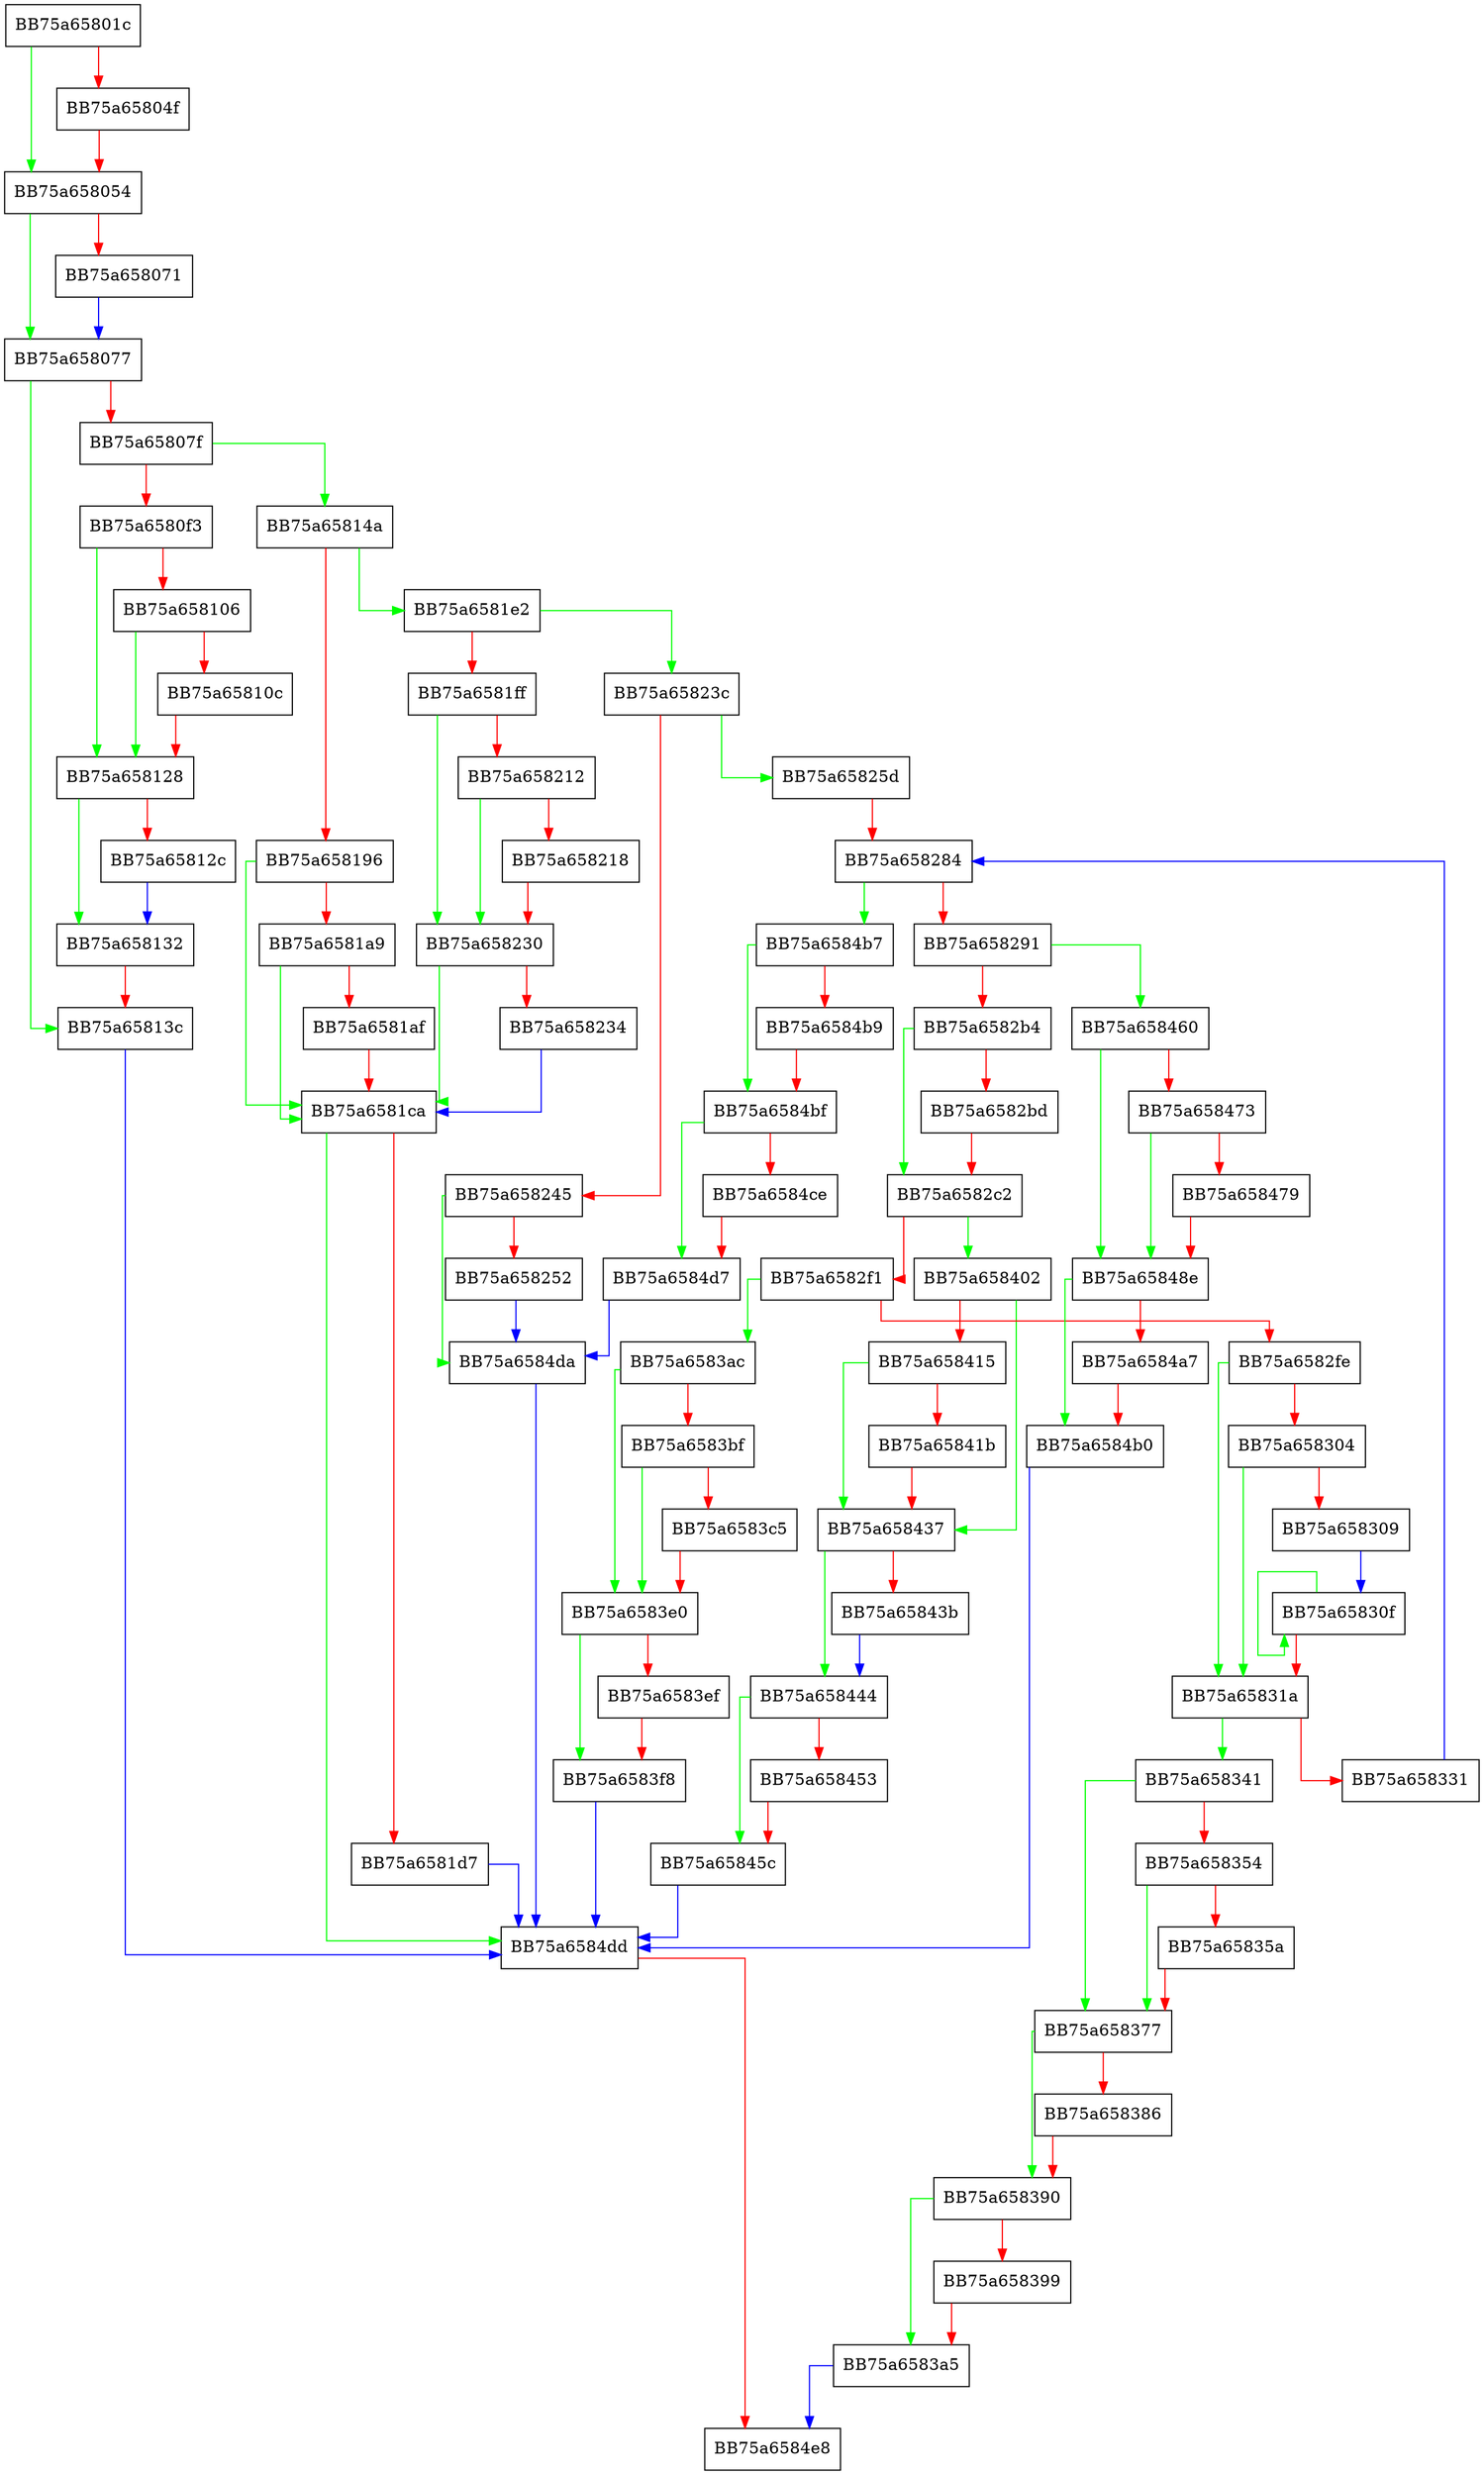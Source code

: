 digraph CopyEntireFile {
  node [shape="box"];
  graph [splines=ortho];
  BB75a65801c -> BB75a658054 [color="green"];
  BB75a65801c -> BB75a65804f [color="red"];
  BB75a65804f -> BB75a658054 [color="red"];
  BB75a658054 -> BB75a658077 [color="green"];
  BB75a658054 -> BB75a658071 [color="red"];
  BB75a658071 -> BB75a658077 [color="blue"];
  BB75a658077 -> BB75a65813c [color="green"];
  BB75a658077 -> BB75a65807f [color="red"];
  BB75a65807f -> BB75a65814a [color="green"];
  BB75a65807f -> BB75a6580f3 [color="red"];
  BB75a6580f3 -> BB75a658128 [color="green"];
  BB75a6580f3 -> BB75a658106 [color="red"];
  BB75a658106 -> BB75a658128 [color="green"];
  BB75a658106 -> BB75a65810c [color="red"];
  BB75a65810c -> BB75a658128 [color="red"];
  BB75a658128 -> BB75a658132 [color="green"];
  BB75a658128 -> BB75a65812c [color="red"];
  BB75a65812c -> BB75a658132 [color="blue"];
  BB75a658132 -> BB75a65813c [color="red"];
  BB75a65813c -> BB75a6584dd [color="blue"];
  BB75a65814a -> BB75a6581e2 [color="green"];
  BB75a65814a -> BB75a658196 [color="red"];
  BB75a658196 -> BB75a6581ca [color="green"];
  BB75a658196 -> BB75a6581a9 [color="red"];
  BB75a6581a9 -> BB75a6581ca [color="green"];
  BB75a6581a9 -> BB75a6581af [color="red"];
  BB75a6581af -> BB75a6581ca [color="red"];
  BB75a6581ca -> BB75a6584dd [color="green"];
  BB75a6581ca -> BB75a6581d7 [color="red"];
  BB75a6581d7 -> BB75a6584dd [color="blue"];
  BB75a6581e2 -> BB75a65823c [color="green"];
  BB75a6581e2 -> BB75a6581ff [color="red"];
  BB75a6581ff -> BB75a658230 [color="green"];
  BB75a6581ff -> BB75a658212 [color="red"];
  BB75a658212 -> BB75a658230 [color="green"];
  BB75a658212 -> BB75a658218 [color="red"];
  BB75a658218 -> BB75a658230 [color="red"];
  BB75a658230 -> BB75a6581ca [color="green"];
  BB75a658230 -> BB75a658234 [color="red"];
  BB75a658234 -> BB75a6581ca [color="blue"];
  BB75a65823c -> BB75a65825d [color="green"];
  BB75a65823c -> BB75a658245 [color="red"];
  BB75a658245 -> BB75a6584da [color="green"];
  BB75a658245 -> BB75a658252 [color="red"];
  BB75a658252 -> BB75a6584da [color="blue"];
  BB75a65825d -> BB75a658284 [color="red"];
  BB75a658284 -> BB75a6584b7 [color="green"];
  BB75a658284 -> BB75a658291 [color="red"];
  BB75a658291 -> BB75a658460 [color="green"];
  BB75a658291 -> BB75a6582b4 [color="red"];
  BB75a6582b4 -> BB75a6582c2 [color="green"];
  BB75a6582b4 -> BB75a6582bd [color="red"];
  BB75a6582bd -> BB75a6582c2 [color="red"];
  BB75a6582c2 -> BB75a658402 [color="green"];
  BB75a6582c2 -> BB75a6582f1 [color="red"];
  BB75a6582f1 -> BB75a6583ac [color="green"];
  BB75a6582f1 -> BB75a6582fe [color="red"];
  BB75a6582fe -> BB75a65831a [color="green"];
  BB75a6582fe -> BB75a658304 [color="red"];
  BB75a658304 -> BB75a65831a [color="green"];
  BB75a658304 -> BB75a658309 [color="red"];
  BB75a658309 -> BB75a65830f [color="blue"];
  BB75a65830f -> BB75a65830f [color="green"];
  BB75a65830f -> BB75a65831a [color="red"];
  BB75a65831a -> BB75a658341 [color="green"];
  BB75a65831a -> BB75a658331 [color="red"];
  BB75a658331 -> BB75a658284 [color="blue"];
  BB75a658341 -> BB75a658377 [color="green"];
  BB75a658341 -> BB75a658354 [color="red"];
  BB75a658354 -> BB75a658377 [color="green"];
  BB75a658354 -> BB75a65835a [color="red"];
  BB75a65835a -> BB75a658377 [color="red"];
  BB75a658377 -> BB75a658390 [color="green"];
  BB75a658377 -> BB75a658386 [color="red"];
  BB75a658386 -> BB75a658390 [color="red"];
  BB75a658390 -> BB75a6583a5 [color="green"];
  BB75a658390 -> BB75a658399 [color="red"];
  BB75a658399 -> BB75a6583a5 [color="red"];
  BB75a6583a5 -> BB75a6584e8 [color="blue"];
  BB75a6583ac -> BB75a6583e0 [color="green"];
  BB75a6583ac -> BB75a6583bf [color="red"];
  BB75a6583bf -> BB75a6583e0 [color="green"];
  BB75a6583bf -> BB75a6583c5 [color="red"];
  BB75a6583c5 -> BB75a6583e0 [color="red"];
  BB75a6583e0 -> BB75a6583f8 [color="green"];
  BB75a6583e0 -> BB75a6583ef [color="red"];
  BB75a6583ef -> BB75a6583f8 [color="red"];
  BB75a6583f8 -> BB75a6584dd [color="blue"];
  BB75a658402 -> BB75a658437 [color="green"];
  BB75a658402 -> BB75a658415 [color="red"];
  BB75a658415 -> BB75a658437 [color="green"];
  BB75a658415 -> BB75a65841b [color="red"];
  BB75a65841b -> BB75a658437 [color="red"];
  BB75a658437 -> BB75a658444 [color="green"];
  BB75a658437 -> BB75a65843b [color="red"];
  BB75a65843b -> BB75a658444 [color="blue"];
  BB75a658444 -> BB75a65845c [color="green"];
  BB75a658444 -> BB75a658453 [color="red"];
  BB75a658453 -> BB75a65845c [color="red"];
  BB75a65845c -> BB75a6584dd [color="blue"];
  BB75a658460 -> BB75a65848e [color="green"];
  BB75a658460 -> BB75a658473 [color="red"];
  BB75a658473 -> BB75a65848e [color="green"];
  BB75a658473 -> BB75a658479 [color="red"];
  BB75a658479 -> BB75a65848e [color="red"];
  BB75a65848e -> BB75a6584b0 [color="green"];
  BB75a65848e -> BB75a6584a7 [color="red"];
  BB75a6584a7 -> BB75a6584b0 [color="red"];
  BB75a6584b0 -> BB75a6584dd [color="blue"];
  BB75a6584b7 -> BB75a6584bf [color="green"];
  BB75a6584b7 -> BB75a6584b9 [color="red"];
  BB75a6584b9 -> BB75a6584bf [color="red"];
  BB75a6584bf -> BB75a6584d7 [color="green"];
  BB75a6584bf -> BB75a6584ce [color="red"];
  BB75a6584ce -> BB75a6584d7 [color="red"];
  BB75a6584d7 -> BB75a6584da [color="blue"];
  BB75a6584da -> BB75a6584dd [color="blue"];
  BB75a6584dd -> BB75a6584e8 [color="red"];
}
